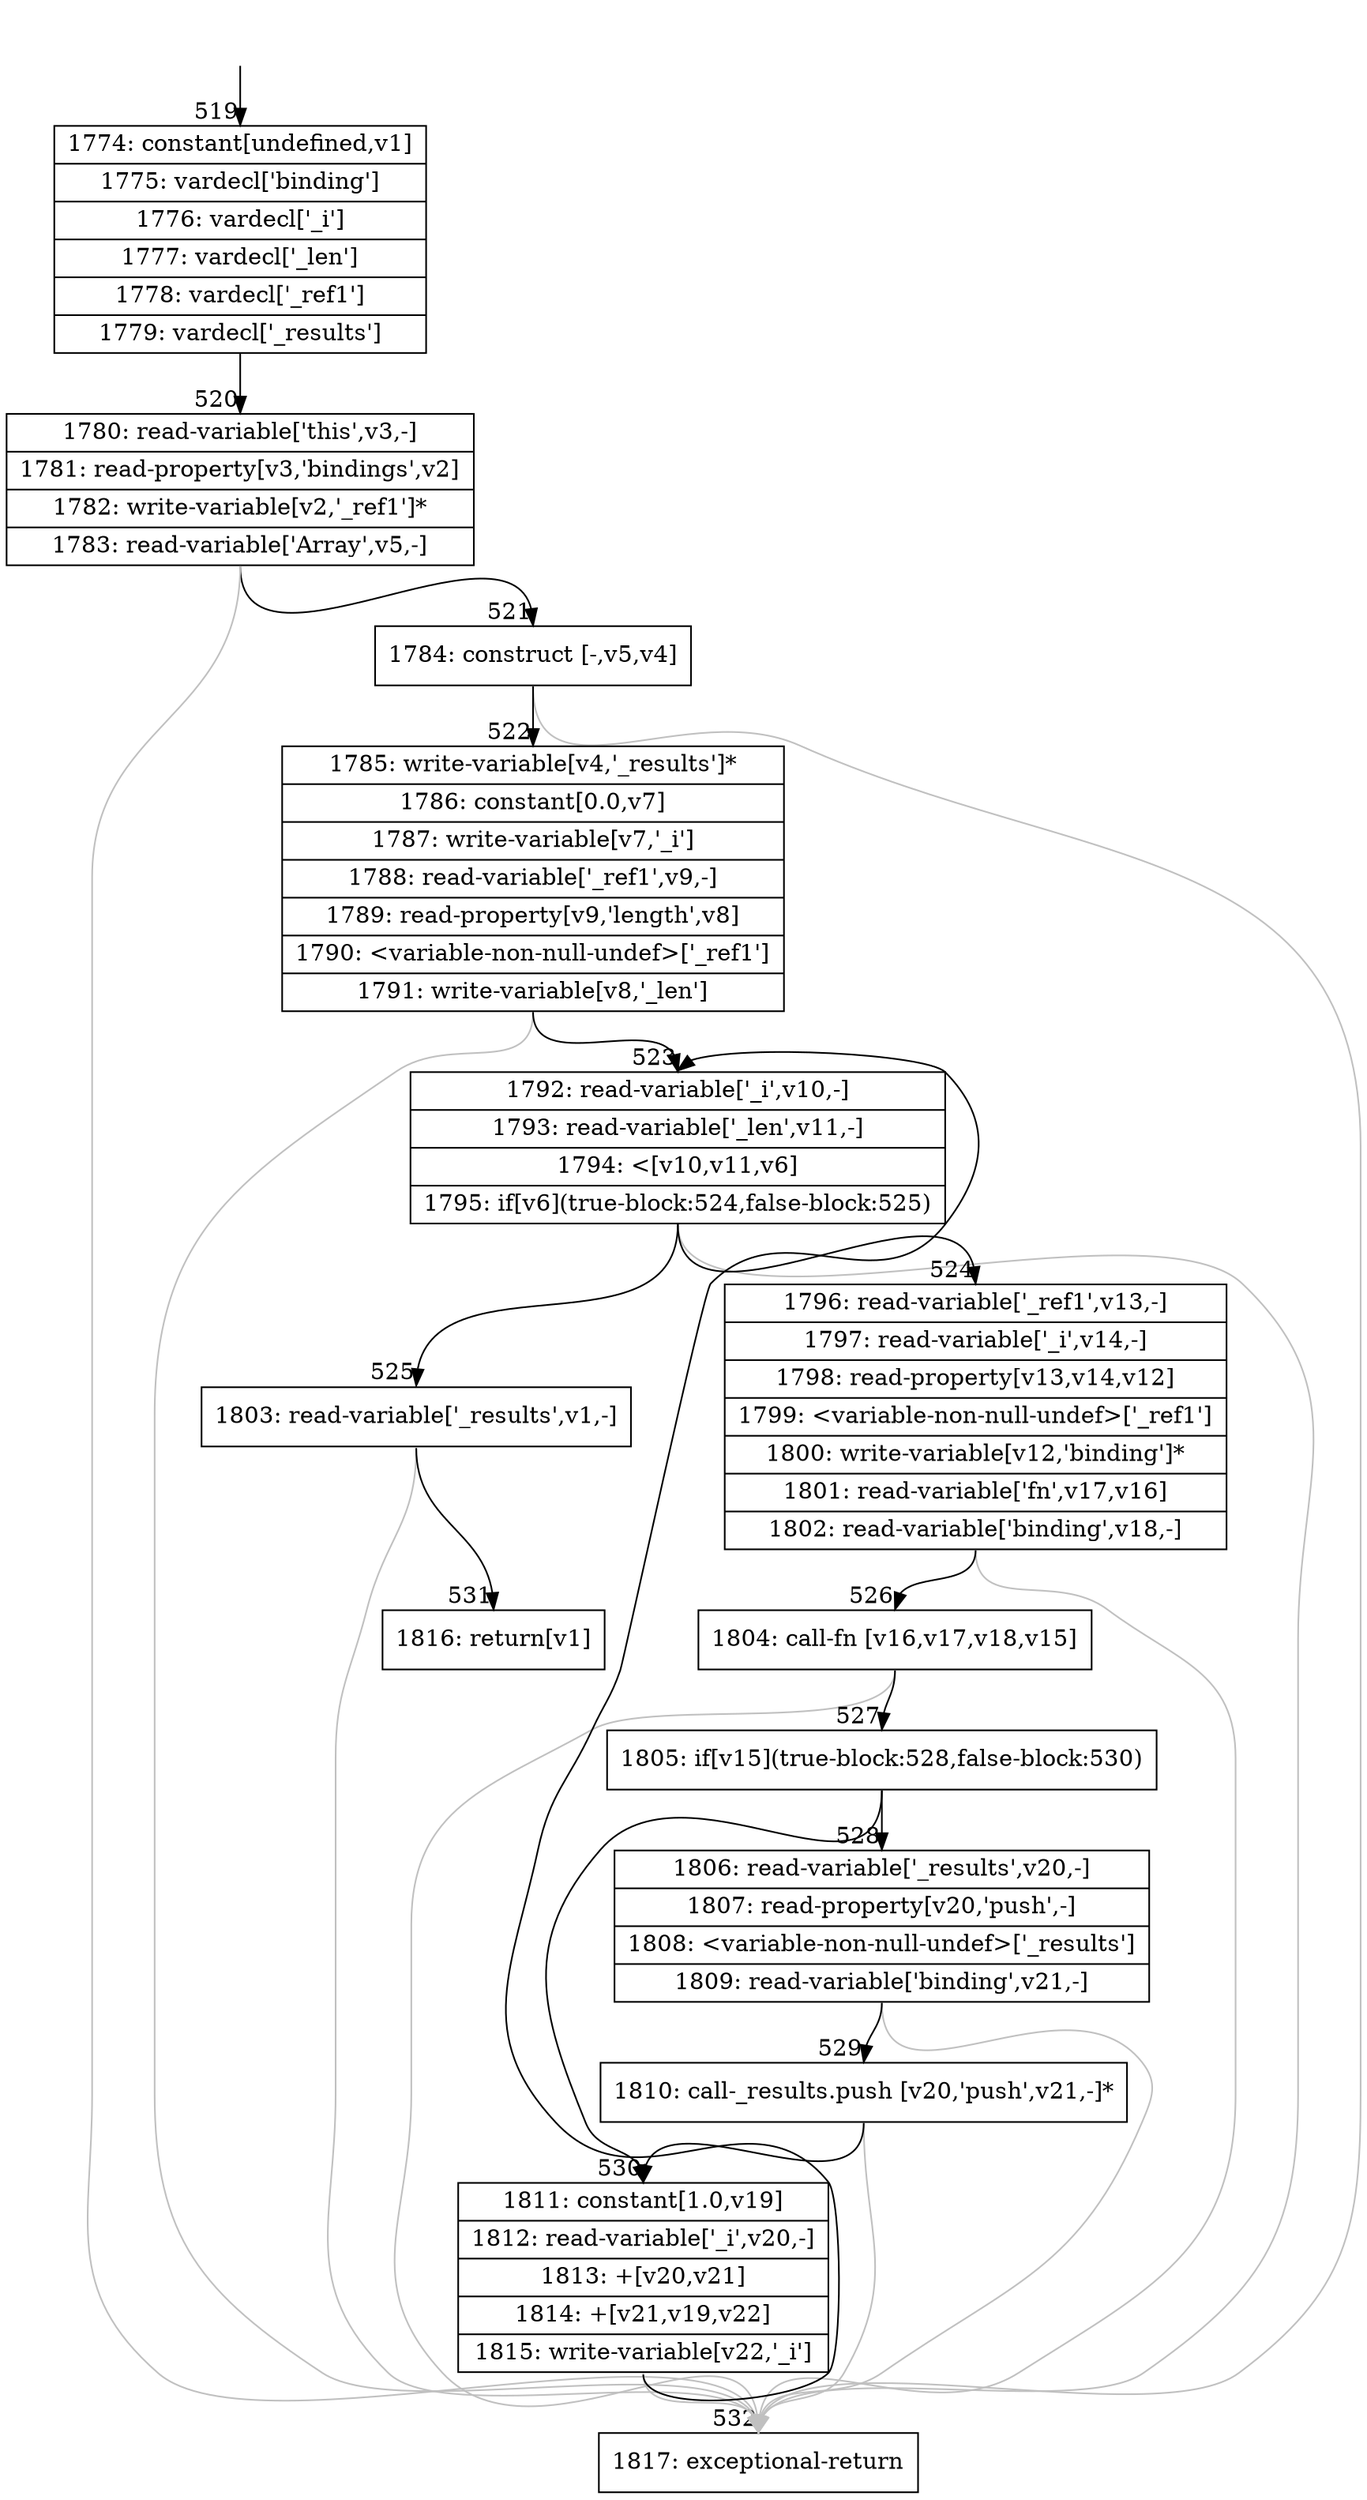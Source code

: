 digraph {
rankdir="TD"
BB_entry40[shape=none,label=""];
BB_entry40 -> BB519 [tailport=s, headport=n, headlabel="    519"]
BB519 [shape=record label="{1774: constant[undefined,v1]|1775: vardecl['binding']|1776: vardecl['_i']|1777: vardecl['_len']|1778: vardecl['_ref1']|1779: vardecl['_results']}" ] 
BB519 -> BB520 [tailport=s, headport=n, headlabel="      520"]
BB520 [shape=record label="{1780: read-variable['this',v3,-]|1781: read-property[v3,'bindings',v2]|1782: write-variable[v2,'_ref1']*|1783: read-variable['Array',v5,-]}" ] 
BB520 -> BB521 [tailport=s, headport=n, headlabel="      521"]
BB520 -> BB532 [tailport=s, headport=n, color=gray, headlabel="      532"]
BB521 [shape=record label="{1784: construct [-,v5,v4]}" ] 
BB521 -> BB522 [tailport=s, headport=n, headlabel="      522"]
BB521 -> BB532 [tailport=s, headport=n, color=gray]
BB522 [shape=record label="{1785: write-variable[v4,'_results']*|1786: constant[0.0,v7]|1787: write-variable[v7,'_i']|1788: read-variable['_ref1',v9,-]|1789: read-property[v9,'length',v8]|1790: \<variable-non-null-undef\>['_ref1']|1791: write-variable[v8,'_len']}" ] 
BB522 -> BB523 [tailport=s, headport=n, headlabel="      523"]
BB522 -> BB532 [tailport=s, headport=n, color=gray]
BB523 [shape=record label="{1792: read-variable['_i',v10,-]|1793: read-variable['_len',v11,-]|1794: \<[v10,v11,v6]|1795: if[v6](true-block:524,false-block:525)}" ] 
BB523 -> BB524 [tailport=s, headport=n, headlabel="      524"]
BB523 -> BB525 [tailport=s, headport=n, headlabel="      525"]
BB523 -> BB532 [tailport=s, headport=n, color=gray]
BB524 [shape=record label="{1796: read-variable['_ref1',v13,-]|1797: read-variable['_i',v14,-]|1798: read-property[v13,v14,v12]|1799: \<variable-non-null-undef\>['_ref1']|1800: write-variable[v12,'binding']*|1801: read-variable['fn',v17,v16]|1802: read-variable['binding',v18,-]}" ] 
BB524 -> BB526 [tailport=s, headport=n, headlabel="      526"]
BB524 -> BB532 [tailport=s, headport=n, color=gray]
BB525 [shape=record label="{1803: read-variable['_results',v1,-]}" ] 
BB525 -> BB531 [tailport=s, headport=n, headlabel="      531"]
BB525 -> BB532 [tailport=s, headport=n, color=gray]
BB526 [shape=record label="{1804: call-fn [v16,v17,v18,v15]}" ] 
BB526 -> BB527 [tailport=s, headport=n, headlabel="      527"]
BB526 -> BB532 [tailport=s, headport=n, color=gray]
BB527 [shape=record label="{1805: if[v15](true-block:528,false-block:530)}" ] 
BB527 -> BB528 [tailport=s, headport=n, headlabel="      528"]
BB527 -> BB530 [tailport=s, headport=n, headlabel="      530"]
BB528 [shape=record label="{1806: read-variable['_results',v20,-]|1807: read-property[v20,'push',-]|1808: \<variable-non-null-undef\>['_results']|1809: read-variable['binding',v21,-]}" ] 
BB528 -> BB529 [tailport=s, headport=n, headlabel="      529"]
BB528 -> BB532 [tailport=s, headport=n, color=gray]
BB529 [shape=record label="{1810: call-_results.push [v20,'push',v21,-]*}" ] 
BB529 -> BB530 [tailport=s, headport=n]
BB529 -> BB532 [tailport=s, headport=n, color=gray]
BB530 [shape=record label="{1811: constant[1.0,v19]|1812: read-variable['_i',v20,-]|1813: +[v20,v21]|1814: +[v21,v19,v22]|1815: write-variable[v22,'_i']}" ] 
BB530 -> BB523 [tailport=s, headport=n]
BB530 -> BB532 [tailport=s, headport=n, color=gray]
BB531 [shape=record label="{1816: return[v1]}" ] 
BB532 [shape=record label="{1817: exceptional-return}" ] 
//#$~ 454
}
